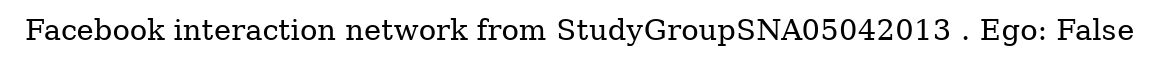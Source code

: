 digraph  {
	graph [label="Facebook interaction network from StudyGroupSNA05042013 . Ego: False"];
}
